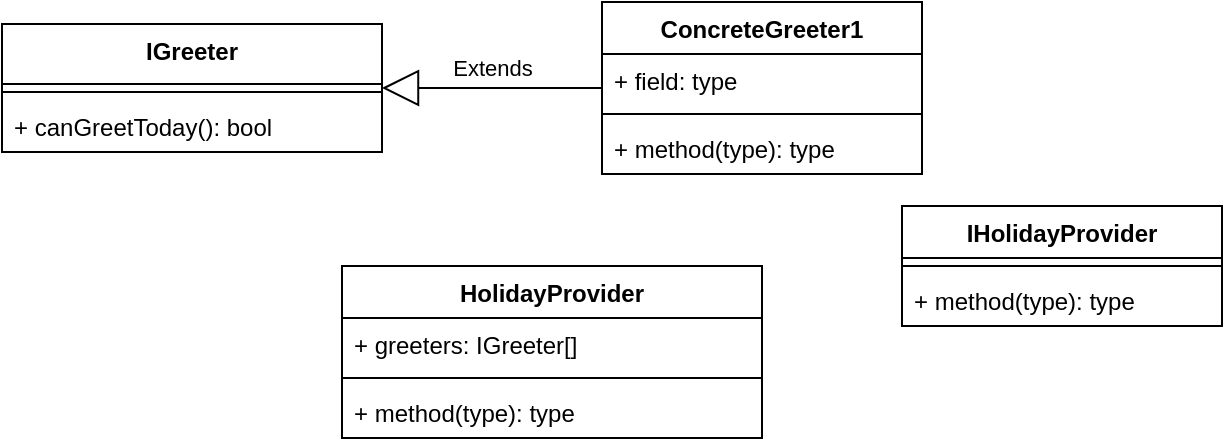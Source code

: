 <mxfile version="13.7.5" type="github">
  <diagram id="zfj7Y4V6_zD99AEIzQsG" name="Page-1">
    <mxGraphModel dx="1102" dy="606" grid="1" gridSize="10" guides="1" tooltips="1" connect="1" arrows="1" fold="1" page="1" pageScale="1" pageWidth="850" pageHeight="1100" math="0" shadow="0">
      <root>
        <mxCell id="0" />
        <mxCell id="1" parent="0" />
        <mxCell id="0NG2o_GnQQEdI1atIlYc-13" value="Extends" style="endArrow=block;endSize=16;endFill=0;html=1;" edge="1" parent="1" source="0NG2o_GnQQEdI1atIlYc-9" target="0NG2o_GnQQEdI1atIlYc-1">
          <mxGeometry y="-10" width="160" relative="1" as="geometry">
            <mxPoint x="340" y="18" as="sourcePoint" />
            <mxPoint x="180" y="18" as="targetPoint" />
            <Array as="points">
              <mxPoint x="270" y="61" />
            </Array>
            <mxPoint as="offset" />
          </mxGeometry>
        </mxCell>
        <mxCell id="0NG2o_GnQQEdI1atIlYc-9" value="ConcreteGreeter1" style="swimlane;fontStyle=1;align=center;verticalAlign=top;childLayout=stackLayout;horizontal=1;startSize=26;horizontalStack=0;resizeParent=1;resizeParentMax=0;resizeLast=0;collapsible=1;marginBottom=0;" vertex="1" parent="1">
          <mxGeometry x="320" y="18" width="160" height="86" as="geometry" />
        </mxCell>
        <mxCell id="0NG2o_GnQQEdI1atIlYc-10" value="+ field: type" style="text;strokeColor=none;fillColor=none;align=left;verticalAlign=top;spacingLeft=4;spacingRight=4;overflow=hidden;rotatable=0;points=[[0,0.5],[1,0.5]];portConstraint=eastwest;" vertex="1" parent="0NG2o_GnQQEdI1atIlYc-9">
          <mxGeometry y="26" width="160" height="26" as="geometry" />
        </mxCell>
        <mxCell id="0NG2o_GnQQEdI1atIlYc-11" value="" style="line;strokeWidth=1;fillColor=none;align=left;verticalAlign=middle;spacingTop=-1;spacingLeft=3;spacingRight=3;rotatable=0;labelPosition=right;points=[];portConstraint=eastwest;" vertex="1" parent="0NG2o_GnQQEdI1atIlYc-9">
          <mxGeometry y="52" width="160" height="8" as="geometry" />
        </mxCell>
        <mxCell id="0NG2o_GnQQEdI1atIlYc-12" value="+ method(type): type" style="text;strokeColor=none;fillColor=none;align=left;verticalAlign=top;spacingLeft=4;spacingRight=4;overflow=hidden;rotatable=0;points=[[0,0.5],[1,0.5]];portConstraint=eastwest;" vertex="1" parent="0NG2o_GnQQEdI1atIlYc-9">
          <mxGeometry y="60" width="160" height="26" as="geometry" />
        </mxCell>
        <mxCell id="0NG2o_GnQQEdI1atIlYc-1" value="IGreeter" style="swimlane;fontStyle=1;align=center;verticalAlign=top;childLayout=stackLayout;horizontal=1;startSize=30;horizontalStack=0;resizeParent=1;resizeParentMax=0;resizeLast=0;collapsible=1;marginBottom=0;" vertex="1" parent="1">
          <mxGeometry x="20" y="29" width="190" height="64" as="geometry" />
        </mxCell>
        <mxCell id="0NG2o_GnQQEdI1atIlYc-3" value="" style="line;strokeWidth=1;fillColor=none;align=left;verticalAlign=middle;spacingTop=-1;spacingLeft=3;spacingRight=3;rotatable=0;labelPosition=right;points=[];portConstraint=eastwest;" vertex="1" parent="0NG2o_GnQQEdI1atIlYc-1">
          <mxGeometry y="30" width="190" height="8" as="geometry" />
        </mxCell>
        <mxCell id="0NG2o_GnQQEdI1atIlYc-4" value="+ canGreetToday(): bool" style="text;strokeColor=none;fillColor=none;align=left;verticalAlign=top;spacingLeft=4;spacingRight=4;overflow=hidden;rotatable=0;points=[[0,0.5],[1,0.5]];portConstraint=eastwest;" vertex="1" parent="0NG2o_GnQQEdI1atIlYc-1">
          <mxGeometry y="38" width="190" height="26" as="geometry" />
        </mxCell>
        <mxCell id="0NG2o_GnQQEdI1atIlYc-5" value="HolidayProvider" style="swimlane;fontStyle=1;align=center;verticalAlign=top;childLayout=stackLayout;horizontal=1;startSize=26;horizontalStack=0;resizeParent=1;resizeParentMax=0;resizeLast=0;collapsible=1;marginBottom=0;" vertex="1" parent="1">
          <mxGeometry x="190" y="150" width="210" height="86" as="geometry" />
        </mxCell>
        <mxCell id="0NG2o_GnQQEdI1atIlYc-6" value="+ greeters: IGreeter[]" style="text;strokeColor=none;fillColor=none;align=left;verticalAlign=top;spacingLeft=4;spacingRight=4;overflow=hidden;rotatable=0;points=[[0,0.5],[1,0.5]];portConstraint=eastwest;" vertex="1" parent="0NG2o_GnQQEdI1atIlYc-5">
          <mxGeometry y="26" width="210" height="26" as="geometry" />
        </mxCell>
        <mxCell id="0NG2o_GnQQEdI1atIlYc-7" value="" style="line;strokeWidth=1;fillColor=none;align=left;verticalAlign=middle;spacingTop=-1;spacingLeft=3;spacingRight=3;rotatable=0;labelPosition=right;points=[];portConstraint=eastwest;" vertex="1" parent="0NG2o_GnQQEdI1atIlYc-5">
          <mxGeometry y="52" width="210" height="8" as="geometry" />
        </mxCell>
        <mxCell id="0NG2o_GnQQEdI1atIlYc-8" value="+ method(type): type" style="text;strokeColor=none;fillColor=none;align=left;verticalAlign=top;spacingLeft=4;spacingRight=4;overflow=hidden;rotatable=0;points=[[0,0.5],[1,0.5]];portConstraint=eastwest;" vertex="1" parent="0NG2o_GnQQEdI1atIlYc-5">
          <mxGeometry y="60" width="210" height="26" as="geometry" />
        </mxCell>
        <mxCell id="0NG2o_GnQQEdI1atIlYc-15" value="IHolidayProvider" style="swimlane;fontStyle=1;align=center;verticalAlign=top;childLayout=stackLayout;horizontal=1;startSize=26;horizontalStack=0;resizeParent=1;resizeParentMax=0;resizeLast=0;collapsible=1;marginBottom=0;" vertex="1" parent="1">
          <mxGeometry x="470" y="120" width="160" height="60" as="geometry" />
        </mxCell>
        <mxCell id="0NG2o_GnQQEdI1atIlYc-17" value="" style="line;strokeWidth=1;fillColor=none;align=left;verticalAlign=middle;spacingTop=-1;spacingLeft=3;spacingRight=3;rotatable=0;labelPosition=right;points=[];portConstraint=eastwest;" vertex="1" parent="0NG2o_GnQQEdI1atIlYc-15">
          <mxGeometry y="26" width="160" height="8" as="geometry" />
        </mxCell>
        <mxCell id="0NG2o_GnQQEdI1atIlYc-18" value="+ method(type): type" style="text;strokeColor=none;fillColor=none;align=left;verticalAlign=top;spacingLeft=4;spacingRight=4;overflow=hidden;rotatable=0;points=[[0,0.5],[1,0.5]];portConstraint=eastwest;" vertex="1" parent="0NG2o_GnQQEdI1atIlYc-15">
          <mxGeometry y="34" width="160" height="26" as="geometry" />
        </mxCell>
      </root>
    </mxGraphModel>
  </diagram>
</mxfile>
